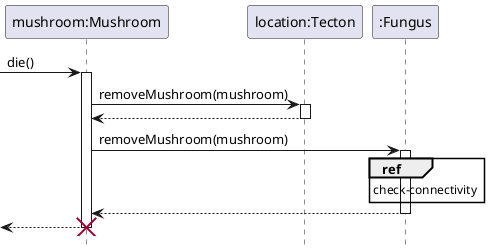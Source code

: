 @startuml Mushroom/mushroom-death
hide footbox

participant "mushroom:Mushroom" as mushroom
participant "location:Tecton" as location
participant ":Fungus" as fungus

-> mushroom : die()
activate mushroom

mushroom -> location : removeMushroom(mushroom)
activate location
return

mushroom -> fungus : removeMushroom(mushroom)
activate fungus
ref over fungus
    check-connectivity 
end ref
return

<-- mushroom
destroy mushroom

@enduml